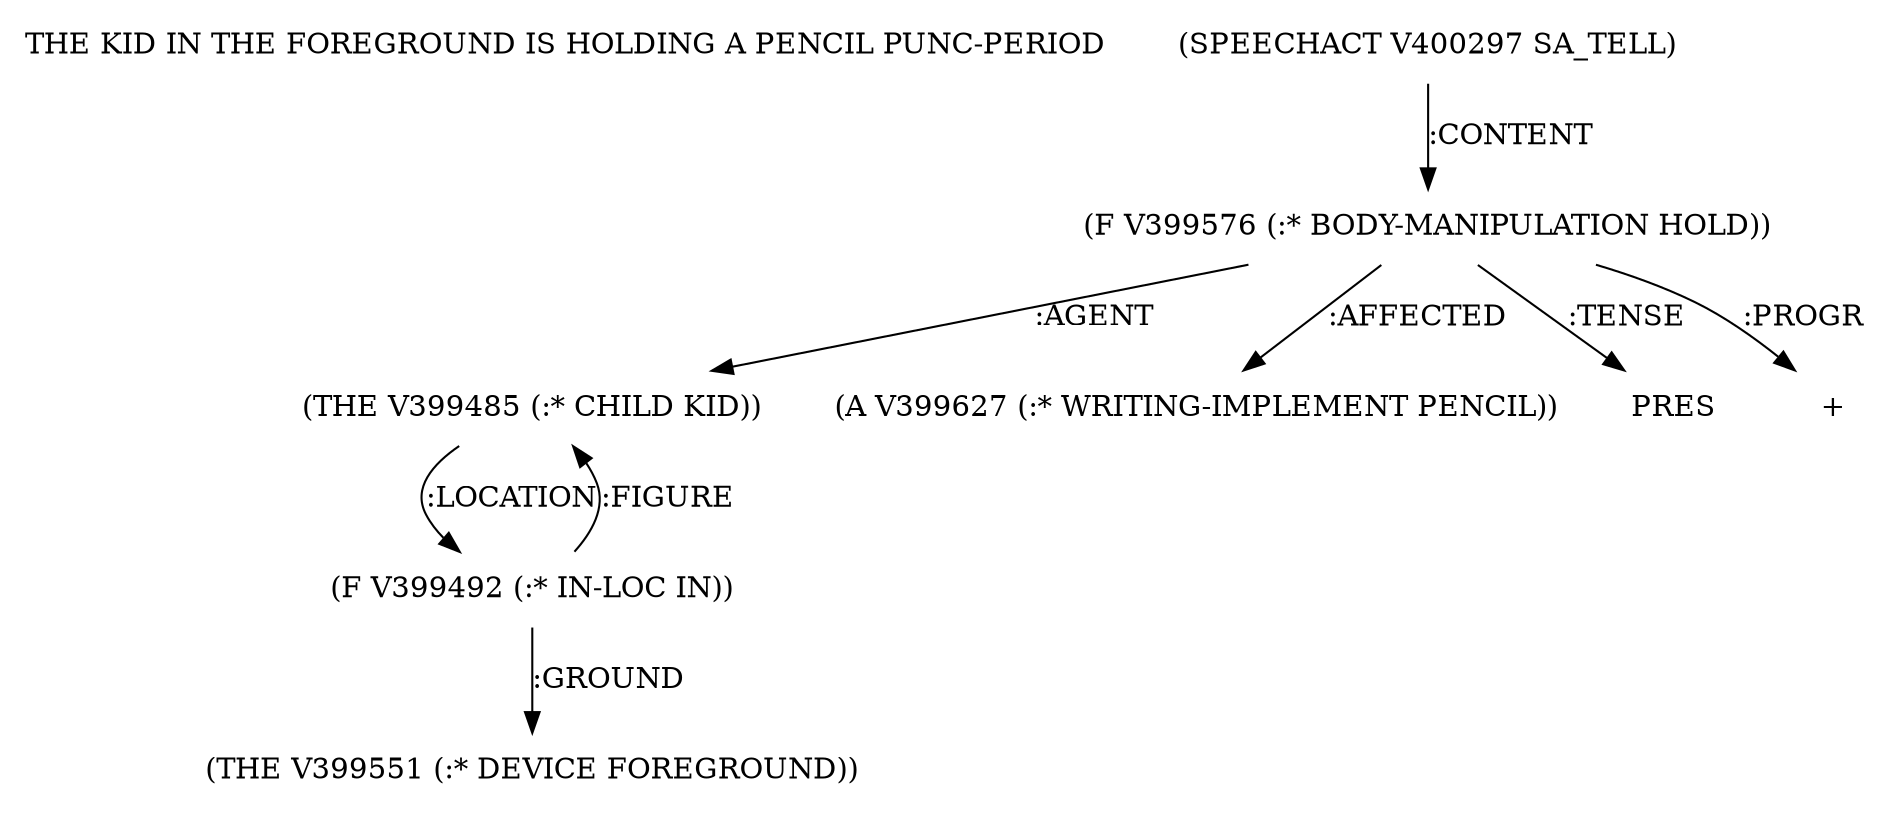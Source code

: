 digraph Terms {
  node [shape=none]
  "THE KID IN THE FOREGROUND IS HOLDING A PENCIL PUNC-PERIOD"
  "V400297" [label="(SPEECHACT V400297 SA_TELL)"]
  "V400297" -> "V399576" [label=":CONTENT"]
  "V399576" [label="(F V399576 (:* BODY-MANIPULATION HOLD))"]
  "V399576" -> "V399485" [label=":AGENT"]
  "V399576" -> "V399627" [label=":AFFECTED"]
  "V399576" -> "NT401918" [label=":TENSE"]
  "NT401918" [label="PRES"]
  "V399576" -> "NT401919" [label=":PROGR"]
  "NT401919" [label="+"]
  "V399485" [label="(THE V399485 (:* CHILD KID))"]
  "V399485" -> "V399492" [label=":LOCATION"]
  "V399492" [label="(F V399492 (:* IN-LOC IN))"]
  "V399492" -> "V399551" [label=":GROUND"]
  "V399492" -> "V399485" [label=":FIGURE"]
  "V399551" [label="(THE V399551 (:* DEVICE FOREGROUND))"]
  "V399627" [label="(A V399627 (:* WRITING-IMPLEMENT PENCIL))"]
}
